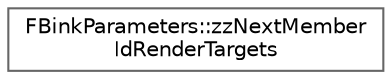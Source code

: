 digraph "Graphical Class Hierarchy"
{
 // INTERACTIVE_SVG=YES
 // LATEX_PDF_SIZE
  bgcolor="transparent";
  edge [fontname=Helvetica,fontsize=10,labelfontname=Helvetica,labelfontsize=10];
  node [fontname=Helvetica,fontsize=10,shape=box,height=0.2,width=0.4];
  rankdir="LR";
  Node0 [id="Node000000",label="FBinkParameters::zzNextMember\lIdRenderTargets",height=0.2,width=0.4,color="grey40", fillcolor="white", style="filled",URL="$d0/d1f/structFBinkParameters_1_1zzNextMemberIdRenderTargets.html",tooltip=" "];
}
